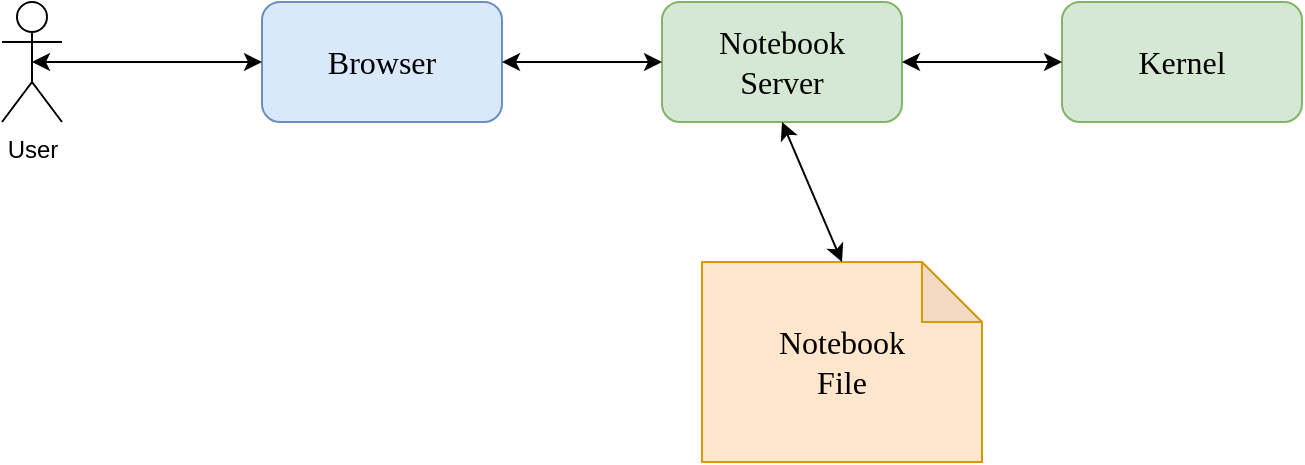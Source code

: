 <mxfile version="13.3.1" type="device"><diagram id="i2aYFQwsFrra2yPn1_B5" name="Page-1"><mxGraphModel dx="1355" dy="747" grid="1" gridSize="10" guides="1" tooltips="1" connect="1" arrows="1" fold="1" page="1" pageScale="1" pageWidth="850" pageHeight="1100" math="0" shadow="0"><root><mxCell id="0"/><mxCell id="1" parent="0"/><mxCell id="DN3Juqu0aVIS83xapgep-2" value="&lt;div style=&quot;font-size: 16px&quot;&gt;&lt;font style=&quot;font-size: 16px&quot; face=&quot;NimbusSan&quot;&gt;Notebook&lt;/font&gt;&lt;/div&gt;&lt;div style=&quot;font-size: 16px&quot;&gt;&lt;font style=&quot;font-size: 16px&quot; face=&quot;NimbusSan&quot;&gt;Server&lt;br&gt;&lt;/font&gt;&lt;/div&gt;" style="rounded=1;whiteSpace=wrap;html=1;fillColor=#d5e8d4;strokeColor=#82b366;" vertex="1" parent="1"><mxGeometry x="450" y="340" width="120" height="60" as="geometry"/></mxCell><mxCell id="DN3Juqu0aVIS83xapgep-3" value="&lt;font style=&quot;font-size: 16px&quot;&gt;Browser&lt;/font&gt;" style="rounded=1;whiteSpace=wrap;html=1;fillColor=#dae8fc;strokeColor=#6c8ebf;fontFamily=NimbusSan;" vertex="1" parent="1"><mxGeometry x="250" y="340" width="120" height="60" as="geometry"/></mxCell><mxCell id="DN3Juqu0aVIS83xapgep-4" value="&lt;font style=&quot;font-size: 16px&quot; face=&quot;NimbusSan&quot;&gt;Kernel&lt;/font&gt;" style="rounded=1;whiteSpace=wrap;html=1;fillColor=#d5e8d4;strokeColor=#82b366;" vertex="1" parent="1"><mxGeometry x="650" y="340" width="120" height="60" as="geometry"/></mxCell><mxCell id="DN3Juqu0aVIS83xapgep-6" value="User" style="shape=umlActor;verticalLabelPosition=bottom;labelBackgroundColor=#ffffff;verticalAlign=top;html=1;outlineConnect=0;" vertex="1" parent="1"><mxGeometry x="120" y="340" width="30" height="60" as="geometry"/></mxCell><mxCell id="DN3Juqu0aVIS83xapgep-8" value="&lt;div style=&quot;font-size: 16px&quot;&gt;&lt;font style=&quot;font-size: 16px&quot; face=&quot;NimbusSan&quot;&gt;Notebook&lt;/font&gt;&lt;/div&gt;&lt;div style=&quot;font-size: 16px&quot;&gt;&lt;font style=&quot;font-size: 16px&quot; face=&quot;NimbusSan&quot;&gt;File&lt;br&gt;&lt;/font&gt;&lt;/div&gt;" style="shape=note;whiteSpace=wrap;html=1;backgroundOutline=1;darkOpacity=0.05;fillColor=#ffe6cc;strokeColor=#d79b00;" vertex="1" parent="1"><mxGeometry x="470" y="470" width="140" height="100" as="geometry"/></mxCell><mxCell id="DN3Juqu0aVIS83xapgep-9" value="" style="endArrow=classic;startArrow=classic;html=1;exitX=1;exitY=0.5;exitDx=0;exitDy=0;entryX=0;entryY=0.5;entryDx=0;entryDy=0;" edge="1" parent="1" source="DN3Juqu0aVIS83xapgep-3" target="DN3Juqu0aVIS83xapgep-2"><mxGeometry width="50" height="50" relative="1" as="geometry"><mxPoint x="400" y="410" as="sourcePoint"/><mxPoint x="450" y="360" as="targetPoint"/></mxGeometry></mxCell><mxCell id="DN3Juqu0aVIS83xapgep-10" value="" style="endArrow=classic;startArrow=classic;html=1;exitX=0.5;exitY=0.5;exitDx=0;exitDy=0;exitPerimeter=0;entryX=0;entryY=0.5;entryDx=0;entryDy=0;" edge="1" parent="1" source="DN3Juqu0aVIS83xapgep-6" target="DN3Juqu0aVIS83xapgep-3"><mxGeometry width="50" height="50" relative="1" as="geometry"><mxPoint x="400" y="410" as="sourcePoint"/><mxPoint x="450" y="360" as="targetPoint"/></mxGeometry></mxCell><mxCell id="DN3Juqu0aVIS83xapgep-11" value="" style="endArrow=classic;startArrow=classic;html=1;entryX=1;entryY=0.5;entryDx=0;entryDy=0;" edge="1" parent="1" source="DN3Juqu0aVIS83xapgep-4" target="DN3Juqu0aVIS83xapgep-2"><mxGeometry width="50" height="50" relative="1" as="geometry"><mxPoint x="400" y="410" as="sourcePoint"/><mxPoint x="610" y="380" as="targetPoint"/></mxGeometry></mxCell><mxCell id="DN3Juqu0aVIS83xapgep-12" value="" style="endArrow=classic;startArrow=classic;html=1;exitX=0.5;exitY=0;exitDx=0;exitDy=0;exitPerimeter=0;entryX=0.5;entryY=1;entryDx=0;entryDy=0;" edge="1" parent="1" source="DN3Juqu0aVIS83xapgep-8" target="DN3Juqu0aVIS83xapgep-2"><mxGeometry width="50" height="50" relative="1" as="geometry"><mxPoint x="400" y="410" as="sourcePoint"/><mxPoint x="450" y="360" as="targetPoint"/></mxGeometry></mxCell></root></mxGraphModel></diagram></mxfile>